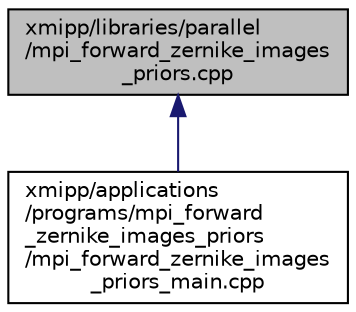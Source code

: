 digraph "xmipp/libraries/parallel/mpi_forward_zernike_images_priors.cpp"
{
  edge [fontname="Helvetica",fontsize="10",labelfontname="Helvetica",labelfontsize="10"];
  node [fontname="Helvetica",fontsize="10",shape=record];
  Node110 [label="xmipp/libraries/parallel\l/mpi_forward_zernike_images\l_priors.cpp",height=0.2,width=0.4,color="black", fillcolor="grey75", style="filled", fontcolor="black"];
  Node110 -> Node111 [dir="back",color="midnightblue",fontsize="10",style="solid",fontname="Helvetica"];
  Node111 [label="xmipp/applications\l/programs/mpi_forward\l_zernike_images_priors\l/mpi_forward_zernike_images\l_priors_main.cpp",height=0.2,width=0.4,color="black", fillcolor="white", style="filled",URL="$mpi__forward__zernike__images__priors__main_8cpp.html"];
}
